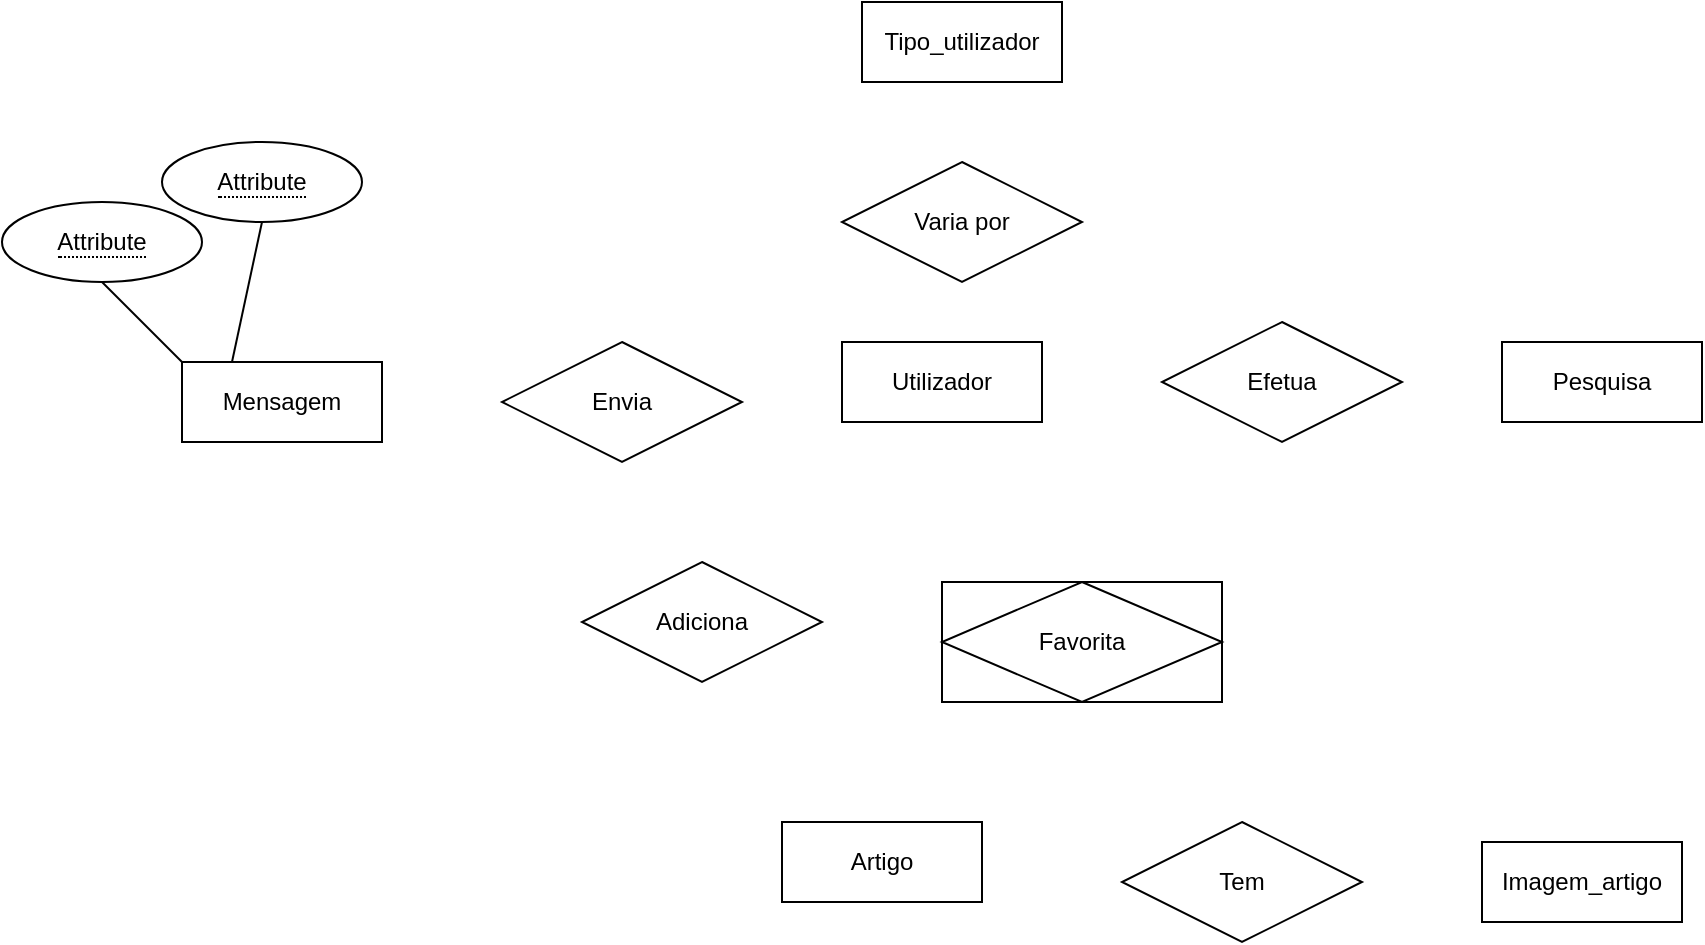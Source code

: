 <mxfile version="26.2.14">
  <diagram id="R2lEEEUBdFMjLlhIrx00" name="Page-1">
    <mxGraphModel dx="1756" dy="1589" grid="1" gridSize="10" guides="1" tooltips="1" connect="1" arrows="1" fold="1" page="1" pageScale="1" pageWidth="850" pageHeight="1100" math="0" shadow="0" extFonts="Permanent Marker^https://fonts.googleapis.com/css?family=Permanent+Marker">
      <root>
        <mxCell id="0" />
        <mxCell id="1" parent="0" />
        <mxCell id="TPrVQ2vfuo1EL82JjgPy-2" value="Utilizador" style="whiteSpace=wrap;html=1;align=center;" vertex="1" parent="1">
          <mxGeometry x="90" y="-50" width="100" height="40" as="geometry" />
        </mxCell>
        <mxCell id="TPrVQ2vfuo1EL82JjgPy-5" value="Tipo_utilizador" style="whiteSpace=wrap;html=1;align=center;" vertex="1" parent="1">
          <mxGeometry x="100" y="-220" width="100" height="40" as="geometry" />
        </mxCell>
        <mxCell id="TPrVQ2vfuo1EL82JjgPy-6" value="Artigo" style="whiteSpace=wrap;html=1;align=center;" vertex="1" parent="1">
          <mxGeometry x="60" y="190" width="100" height="40" as="geometry" />
        </mxCell>
        <mxCell id="TPrVQ2vfuo1EL82JjgPy-7" value="Imagem_artigo" style="whiteSpace=wrap;html=1;align=center;" vertex="1" parent="1">
          <mxGeometry x="410" y="200" width="100" height="40" as="geometry" />
        </mxCell>
        <mxCell id="TPrVQ2vfuo1EL82JjgPy-13" value="Mensagem" style="whiteSpace=wrap;html=1;align=center;" vertex="1" parent="1">
          <mxGeometry x="-240" y="-40" width="100" height="40" as="geometry" />
        </mxCell>
        <mxCell id="TPrVQ2vfuo1EL82JjgPy-16" value="Adiciona" style="shape=rhombus;perimeter=rhombusPerimeter;whiteSpace=wrap;html=1;align=center;" vertex="1" parent="1">
          <mxGeometry x="-40" y="60" width="120" height="60" as="geometry" />
        </mxCell>
        <mxCell id="TPrVQ2vfuo1EL82JjgPy-19" value="Envia" style="shape=rhombus;perimeter=rhombusPerimeter;whiteSpace=wrap;html=1;align=center;" vertex="1" parent="1">
          <mxGeometry x="-80" y="-50" width="120" height="60" as="geometry" />
        </mxCell>
        <mxCell id="TPrVQ2vfuo1EL82JjgPy-21" value="Varia por" style="shape=rhombus;perimeter=rhombusPerimeter;whiteSpace=wrap;html=1;align=center;" vertex="1" parent="1">
          <mxGeometry x="90" y="-140" width="120" height="60" as="geometry" />
        </mxCell>
        <mxCell id="TPrVQ2vfuo1EL82JjgPy-22" value="Tem" style="shape=rhombus;perimeter=rhombusPerimeter;whiteSpace=wrap;html=1;align=center;" vertex="1" parent="1">
          <mxGeometry x="230" y="190" width="120" height="60" as="geometry" />
        </mxCell>
        <mxCell id="TPrVQ2vfuo1EL82JjgPy-23" value="Efetua" style="shape=rhombus;perimeter=rhombusPerimeter;whiteSpace=wrap;html=1;align=center;" vertex="1" parent="1">
          <mxGeometry x="250" y="-60" width="120" height="60" as="geometry" />
        </mxCell>
        <mxCell id="TPrVQ2vfuo1EL82JjgPy-24" value="Pesquisa" style="whiteSpace=wrap;html=1;align=center;" vertex="1" parent="1">
          <mxGeometry x="420" y="-50" width="100" height="40" as="geometry" />
        </mxCell>
        <mxCell id="TPrVQ2vfuo1EL82JjgPy-25" value="Favorita" style="shape=associativeEntity;whiteSpace=wrap;html=1;align=center;" vertex="1" parent="1">
          <mxGeometry x="140" y="70" width="140" height="60" as="geometry" />
        </mxCell>
        <mxCell id="TPrVQ2vfuo1EL82JjgPy-26" value="&lt;span style=&quot;border-bottom: 1px dotted&quot;&gt;Attribute&lt;/span&gt;" style="ellipse;whiteSpace=wrap;html=1;align=center;" vertex="1" parent="1">
          <mxGeometry x="-330" y="-120" width="100" height="40" as="geometry" />
        </mxCell>
        <mxCell id="TPrVQ2vfuo1EL82JjgPy-27" style="edgeStyle=orthogonalEdgeStyle;rounded=0;orthogonalLoop=1;jettySize=auto;html=1;exitX=0.5;exitY=1;exitDx=0;exitDy=0;" edge="1" parent="1" source="TPrVQ2vfuo1EL82JjgPy-26" target="TPrVQ2vfuo1EL82JjgPy-26">
          <mxGeometry relative="1" as="geometry" />
        </mxCell>
        <mxCell id="TPrVQ2vfuo1EL82JjgPy-29" value="" style="endArrow=none;html=1;rounded=0;entryX=0.5;entryY=1;entryDx=0;entryDy=0;exitX=0;exitY=0;exitDx=0;exitDy=0;" edge="1" parent="1" source="TPrVQ2vfuo1EL82JjgPy-13" target="TPrVQ2vfuo1EL82JjgPy-26">
          <mxGeometry relative="1" as="geometry">
            <mxPoint x="-30" y="10" as="sourcePoint" />
            <mxPoint x="130" y="10" as="targetPoint" />
          </mxGeometry>
        </mxCell>
        <mxCell id="TPrVQ2vfuo1EL82JjgPy-30" value="&lt;span style=&quot;border-bottom: 1px dotted&quot;&gt;Attribute&lt;/span&gt;" style="ellipse;whiteSpace=wrap;html=1;align=center;" vertex="1" parent="1">
          <mxGeometry x="-250" y="-150" width="100" height="40" as="geometry" />
        </mxCell>
        <mxCell id="TPrVQ2vfuo1EL82JjgPy-31" value="" style="endArrow=none;html=1;rounded=0;entryX=0.5;entryY=1;entryDx=0;entryDy=0;exitX=0.25;exitY=0;exitDx=0;exitDy=0;" edge="1" parent="1" target="TPrVQ2vfuo1EL82JjgPy-30" source="TPrVQ2vfuo1EL82JjgPy-13">
          <mxGeometry relative="1" as="geometry">
            <mxPoint x="-160" y="-70" as="sourcePoint" />
            <mxPoint x="210" y="-20" as="targetPoint" />
          </mxGeometry>
        </mxCell>
      </root>
    </mxGraphModel>
  </diagram>
</mxfile>
